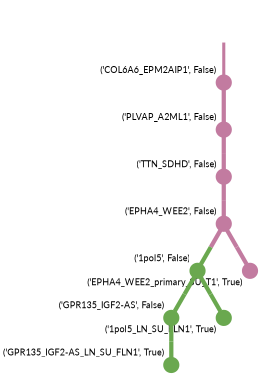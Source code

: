 strict digraph  {
graph[splines=false]; nodesep=0.7; rankdir=TB; ranksep=0.6; forcelabels=true; dpi=600; size=2.5;
0 [color="#c27ba0ff", fillcolor="#c27ba0ff", fixedsize=true, fontname=Lato, fontsize="12pt", height="0.25", label="", penwidth=3, shape=circle, style=filled, xlabel="('COL6A6_EPM2AIP1', False)"];
3 [color="#c27ba0ff", fillcolor="#c27ba0ff", fixedsize=true, fontname=Lato, fontsize="12pt", height="0.25", label="", penwidth=3, shape=circle, style=filled, xlabel="('PLVAP_A2ML1', False)"];
1 [color="#c27ba0ff", fillcolor="#c27ba0ff", fixedsize=true, fontname=Lato, fontsize="12pt", height="0.25", label="", penwidth=3, shape=circle, style=filled, xlabel="('EPHA4_WEE2', False)"];
5 [color="#6aa84fff", fillcolor="#6aa84fff", fixedsize=true, fontname=Lato, fontsize="12pt", height="0.25", label="", penwidth=3, shape=circle, style=filled, xlabel="('1pol5', False)"];
8 [color="#c27ba0ff", fillcolor="#c27ba0ff", fixedsize=true, fontname=Lato, fontsize="12pt", height="0.25", label="", penwidth=3, shape=circle, style=filled, xlabel="('EPHA4_WEE2_primary_SU_T1', True)"];
2 [color="#6aa84fff", fillcolor="#6aa84fff", fixedsize=true, fontname=Lato, fontsize="12pt", height="0.25", label="", penwidth=3, shape=circle, style=filled, xlabel="('GPR135_IGF2-AS', False)"];
7 [color="#6aa84fff", fillcolor="#6aa84fff", fixedsize=true, fontname=Lato, fontsize="12pt", height="0.25", label="", penwidth=3, shape=circle, style=filled, xlabel="('GPR135_IGF2-AS_LN_SU_FLN1', True)"];
4 [color="#c27ba0ff", fillcolor="#c27ba0ff", fixedsize=true, fontname=Lato, fontsize="12pt", height="0.25", label="", penwidth=3, shape=circle, style=filled, xlabel="('TTN_SDHD', False)"];
6 [color="#6aa84fff", fillcolor="#6aa84fff", fixedsize=true, fontname=Lato, fontsize="12pt", height="0.25", label="", penwidth=3, shape=circle, style=filled, xlabel="('1pol5_LN_SU_FLN1', True)"];
normal [label="", penwidth=3, style=invis, xlabel="('COL6A6_EPM2AIP1', False)"];
0 -> 3  [arrowsize=0, color="#c27ba0ff;0.5:#c27ba0ff", minlen="1.0", penwidth="5.5", style=solid];
3 -> 4  [arrowsize=0, color="#c27ba0ff;0.5:#c27ba0ff", minlen="1.0139859914779663", penwidth="5.5", style=solid];
1 -> 5  [arrowsize=0, color="#c27ba0ff;0.5:#6aa84fff", minlen="1.006993055343628", penwidth="5.5", style=solid];
1 -> 8  [arrowsize=0, color="#c27ba0ff;0.5:#c27ba0ff", minlen="1.006993055343628", penwidth="5.5", style=solid];
5 -> 2  [arrowsize=0, color="#6aa84fff;0.5:#6aa84fff", minlen="1.0", penwidth="5.5", style=solid];
5 -> 6  [arrowsize=0, color="#6aa84fff;0.5:#6aa84fff", minlen="1.006993055343628", penwidth="5.5", style=solid];
2 -> 7  [arrowsize=0, color="#6aa84fff;0.5:#6aa84fff", minlen="1.006993055343628", penwidth="5.5", style=solid];
4 -> 1  [arrowsize=0, color="#c27ba0ff;0.5:#c27ba0ff", minlen="1.0", penwidth="5.5", style=solid];
normal -> 0  [arrowsize=0, color="#c27ba0ff", label="", penwidth=4, style=solid];
}
